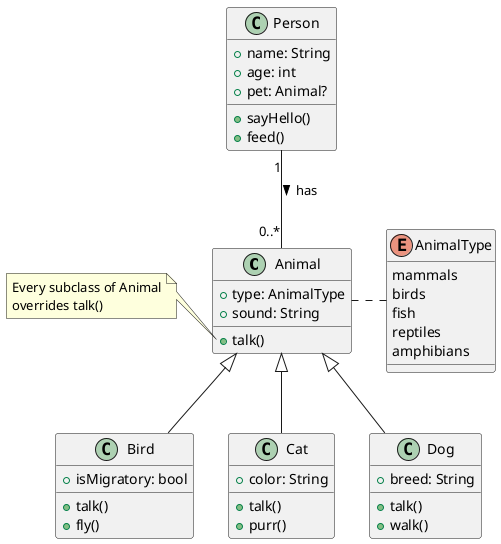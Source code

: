 @startuml animal

class Animal {
  + type: AnimalType
  + sound: String

  + talk()
}

enum AnimalType {
  mammals
  birds
  fish
  reptiles
  amphibians
}

class Bird {
  + isMigratory: bool

  + talk()
  + fly()
}

class Cat {
  + color: String

  + talk()
  + purr()
}

class Dog {
  + breed: String

  + talk()
  + walk()
}

class Person {
  + name: String
  + age: int
  + pet: Animal?

  + sayHello()
  + feed()
}

Animal <|-- Bird
Animal <|-- Cat
Animal <|-- Dog
Animal -right.. AnimalType

Person "1" -- "0..*" Animal : has >

note left of Animal::talk
  Every subclass of Animal
  overrides talk()
end note

@enduml